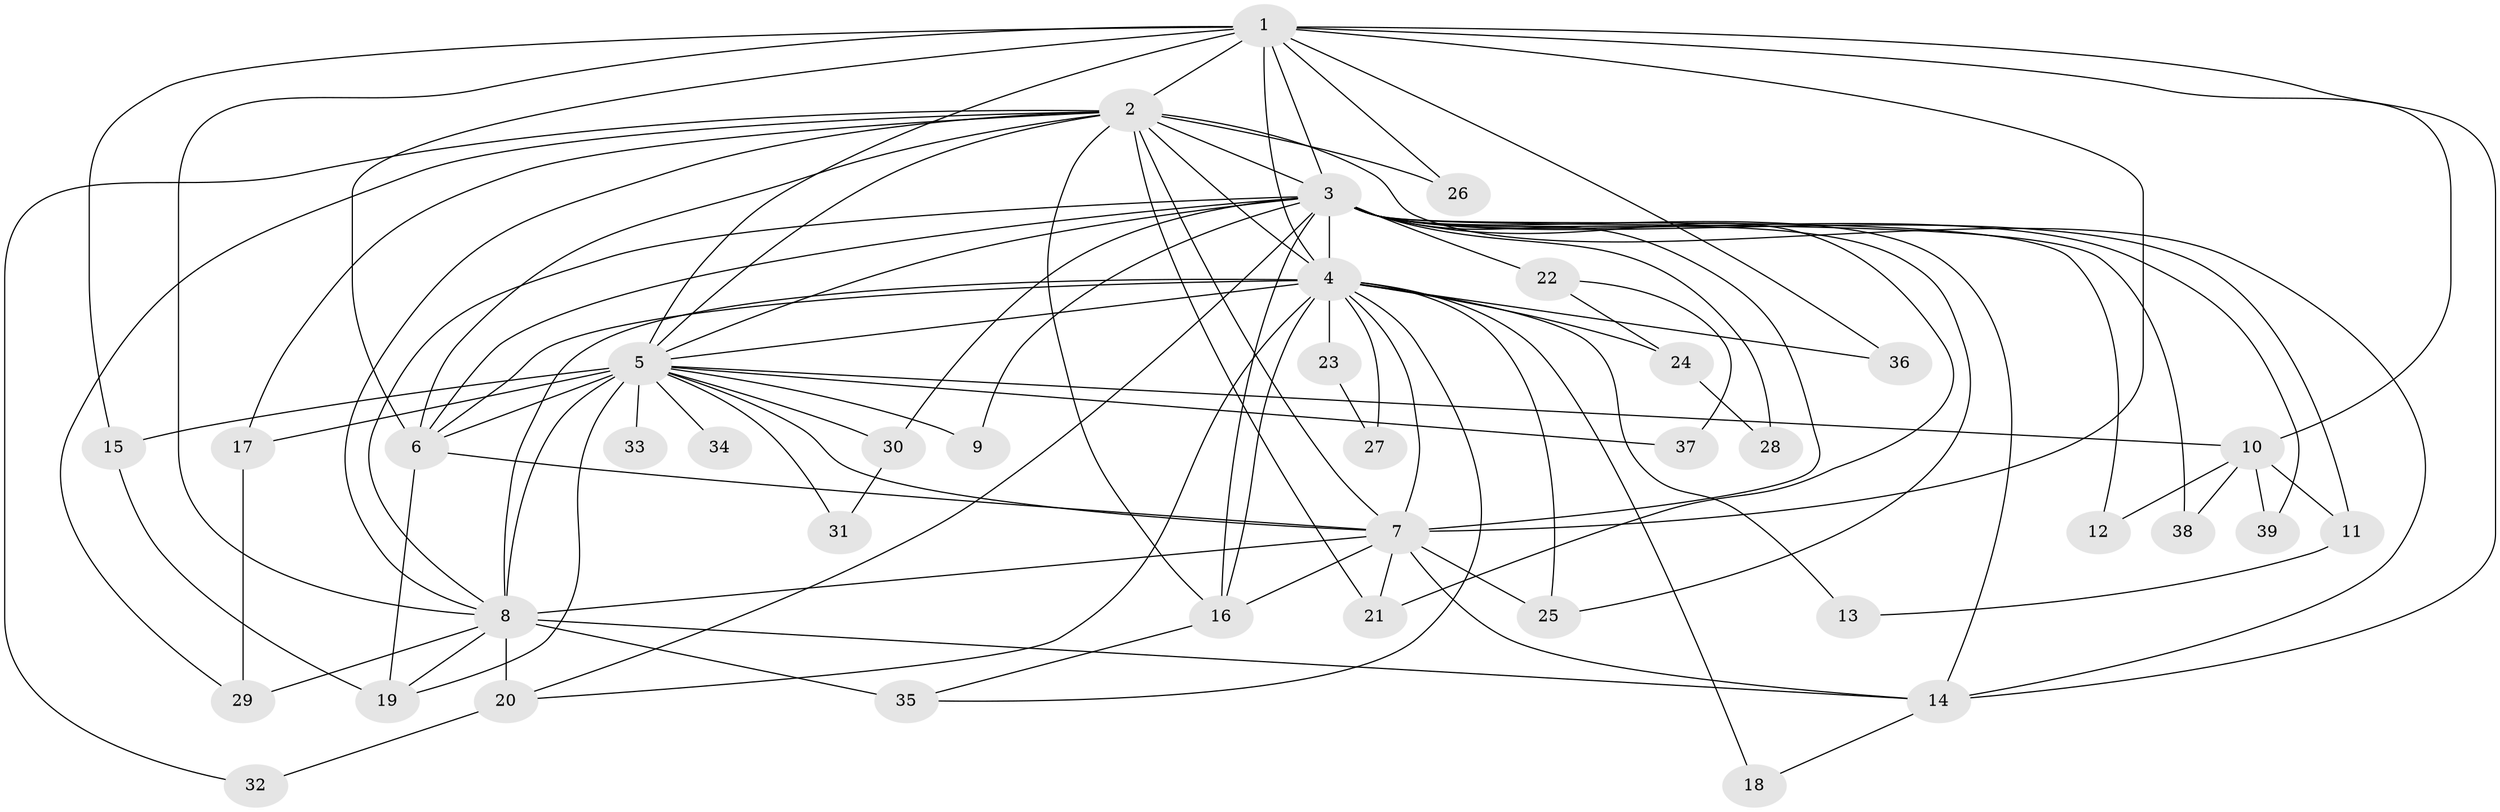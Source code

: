 // original degree distribution, {15: 0.025974025974025976, 21: 0.012987012987012988, 20: 0.012987012987012988, 16: 0.012987012987012988, 19: 0.025974025974025976, 18: 0.025974025974025976, 14: 0.012987012987012988, 12: 0.012987012987012988, 3: 0.24675324675324675, 7: 0.025974025974025976, 2: 0.5194805194805194, 4: 0.06493506493506493}
// Generated by graph-tools (version 1.1) at 2025/35/03/09/25 02:35:10]
// undirected, 39 vertices, 97 edges
graph export_dot {
graph [start="1"]
  node [color=gray90,style=filled];
  1;
  2;
  3;
  4;
  5;
  6;
  7;
  8;
  9;
  10;
  11;
  12;
  13;
  14;
  15;
  16;
  17;
  18;
  19;
  20;
  21;
  22;
  23;
  24;
  25;
  26;
  27;
  28;
  29;
  30;
  31;
  32;
  33;
  34;
  35;
  36;
  37;
  38;
  39;
  1 -- 2 [weight=3.0];
  1 -- 3 [weight=4.0];
  1 -- 4 [weight=4.0];
  1 -- 5 [weight=2.0];
  1 -- 6 [weight=3.0];
  1 -- 7 [weight=2.0];
  1 -- 8 [weight=1.0];
  1 -- 10 [weight=1.0];
  1 -- 14 [weight=1.0];
  1 -- 15 [weight=1.0];
  1 -- 26 [weight=2.0];
  1 -- 36 [weight=1.0];
  2 -- 3 [weight=2.0];
  2 -- 4 [weight=2.0];
  2 -- 5 [weight=2.0];
  2 -- 6 [weight=1.0];
  2 -- 7 [weight=2.0];
  2 -- 8 [weight=1.0];
  2 -- 14 [weight=1.0];
  2 -- 16 [weight=1.0];
  2 -- 17 [weight=1.0];
  2 -- 21 [weight=1.0];
  2 -- 26 [weight=2.0];
  2 -- 29 [weight=1.0];
  2 -- 32 [weight=1.0];
  3 -- 4 [weight=4.0];
  3 -- 5 [weight=2.0];
  3 -- 6 [weight=2.0];
  3 -- 7 [weight=2.0];
  3 -- 8 [weight=2.0];
  3 -- 9 [weight=1.0];
  3 -- 11 [weight=1.0];
  3 -- 12 [weight=1.0];
  3 -- 14 [weight=1.0];
  3 -- 16 [weight=1.0];
  3 -- 20 [weight=1.0];
  3 -- 21 [weight=1.0];
  3 -- 22 [weight=2.0];
  3 -- 25 [weight=1.0];
  3 -- 28 [weight=1.0];
  3 -- 30 [weight=1.0];
  3 -- 38 [weight=1.0];
  3 -- 39 [weight=1.0];
  4 -- 5 [weight=4.0];
  4 -- 6 [weight=2.0];
  4 -- 7 [weight=2.0];
  4 -- 8 [weight=1.0];
  4 -- 13 [weight=1.0];
  4 -- 16 [weight=1.0];
  4 -- 18 [weight=1.0];
  4 -- 20 [weight=1.0];
  4 -- 23 [weight=2.0];
  4 -- 24 [weight=1.0];
  4 -- 25 [weight=1.0];
  4 -- 27 [weight=1.0];
  4 -- 35 [weight=1.0];
  4 -- 36 [weight=1.0];
  5 -- 6 [weight=8.0];
  5 -- 7 [weight=1.0];
  5 -- 8 [weight=4.0];
  5 -- 9 [weight=2.0];
  5 -- 10 [weight=2.0];
  5 -- 15 [weight=1.0];
  5 -- 17 [weight=1.0];
  5 -- 19 [weight=1.0];
  5 -- 30 [weight=1.0];
  5 -- 31 [weight=1.0];
  5 -- 33 [weight=2.0];
  5 -- 34 [weight=2.0];
  5 -- 37 [weight=1.0];
  6 -- 7 [weight=1.0];
  6 -- 19 [weight=1.0];
  7 -- 8 [weight=3.0];
  7 -- 14 [weight=1.0];
  7 -- 16 [weight=1.0];
  7 -- 21 [weight=1.0];
  7 -- 25 [weight=2.0];
  8 -- 14 [weight=1.0];
  8 -- 19 [weight=1.0];
  8 -- 20 [weight=2.0];
  8 -- 29 [weight=1.0];
  8 -- 35 [weight=2.0];
  10 -- 11 [weight=1.0];
  10 -- 12 [weight=1.0];
  10 -- 38 [weight=1.0];
  10 -- 39 [weight=1.0];
  11 -- 13 [weight=1.0];
  14 -- 18 [weight=1.0];
  15 -- 19 [weight=1.0];
  16 -- 35 [weight=1.0];
  17 -- 29 [weight=1.0];
  20 -- 32 [weight=1.0];
  22 -- 24 [weight=1.0];
  22 -- 37 [weight=1.0];
  23 -- 27 [weight=1.0];
  24 -- 28 [weight=1.0];
  30 -- 31 [weight=1.0];
}
